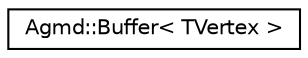 digraph "Graphical Class Hierarchy"
{
  edge [fontname="Helvetica",fontsize="10",labelfontname="Helvetica",labelfontsize="10"];
  node [fontname="Helvetica",fontsize="10",shape=record];
  rankdir="LR";
  Node1 [label="Agmd::Buffer\< TVertex \>",height=0.2,width=0.4,color="black", fillcolor="white", style="filled",URL="$class_agmd_1_1_buffer.html"];
}
